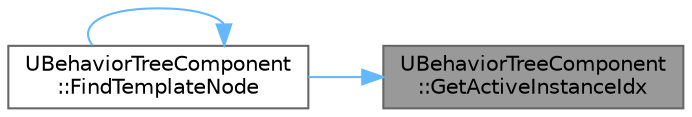 digraph "UBehaviorTreeComponent::GetActiveInstanceIdx"
{
 // INTERACTIVE_SVG=YES
 // LATEX_PDF_SIZE
  bgcolor="transparent";
  edge [fontname=Helvetica,fontsize=10,labelfontname=Helvetica,labelfontsize=10];
  node [fontname=Helvetica,fontsize=10,shape=box,height=0.2,width=0.4];
  rankdir="RL";
  Node1 [id="Node000001",label="UBehaviorTreeComponent\l::GetActiveInstanceIdx",height=0.2,width=0.4,color="gray40", fillcolor="grey60", style="filled", fontcolor="black",tooltip="get index of active instance on stack"];
  Node1 -> Node2 [id="edge1_Node000001_Node000002",dir="back",color="steelblue1",style="solid",tooltip=" "];
  Node2 [id="Node000002",label="UBehaviorTreeComponent\l::FindTemplateNode",height=0.2,width=0.4,color="grey40", fillcolor="white", style="filled",URL="$db/d0f/classUBehaviorTreeComponent.html#ad0be5fbe53853b575c5b9f8116900fc5",tooltip="tries to find template node for given instanced node"];
  Node2 -> Node2 [id="edge2_Node000002_Node000002",dir="back",color="steelblue1",style="solid",tooltip=" "];
}
